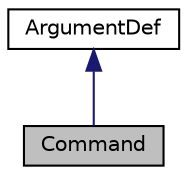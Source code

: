digraph "Command"
{
  edge [fontname="Helvetica",fontsize="10",labelfontname="Helvetica",labelfontsize="10"];
  node [fontname="Helvetica",fontsize="10",shape=record];
  Node0 [label="Command",height=0.2,width=0.4,color="black", fillcolor="grey75", style="filled", fontcolor="black"];
  Node1 -> Node0 [dir="back",color="midnightblue",fontsize="10",style="solid",fontname="Helvetica"];
  Node1 [label="ArgumentDef",height=0.2,width=0.4,color="black", fillcolor="white", style="filled",URL="$structaworx_1_1lib_1_1cli_1_1ArgumentDef.html"];
}
